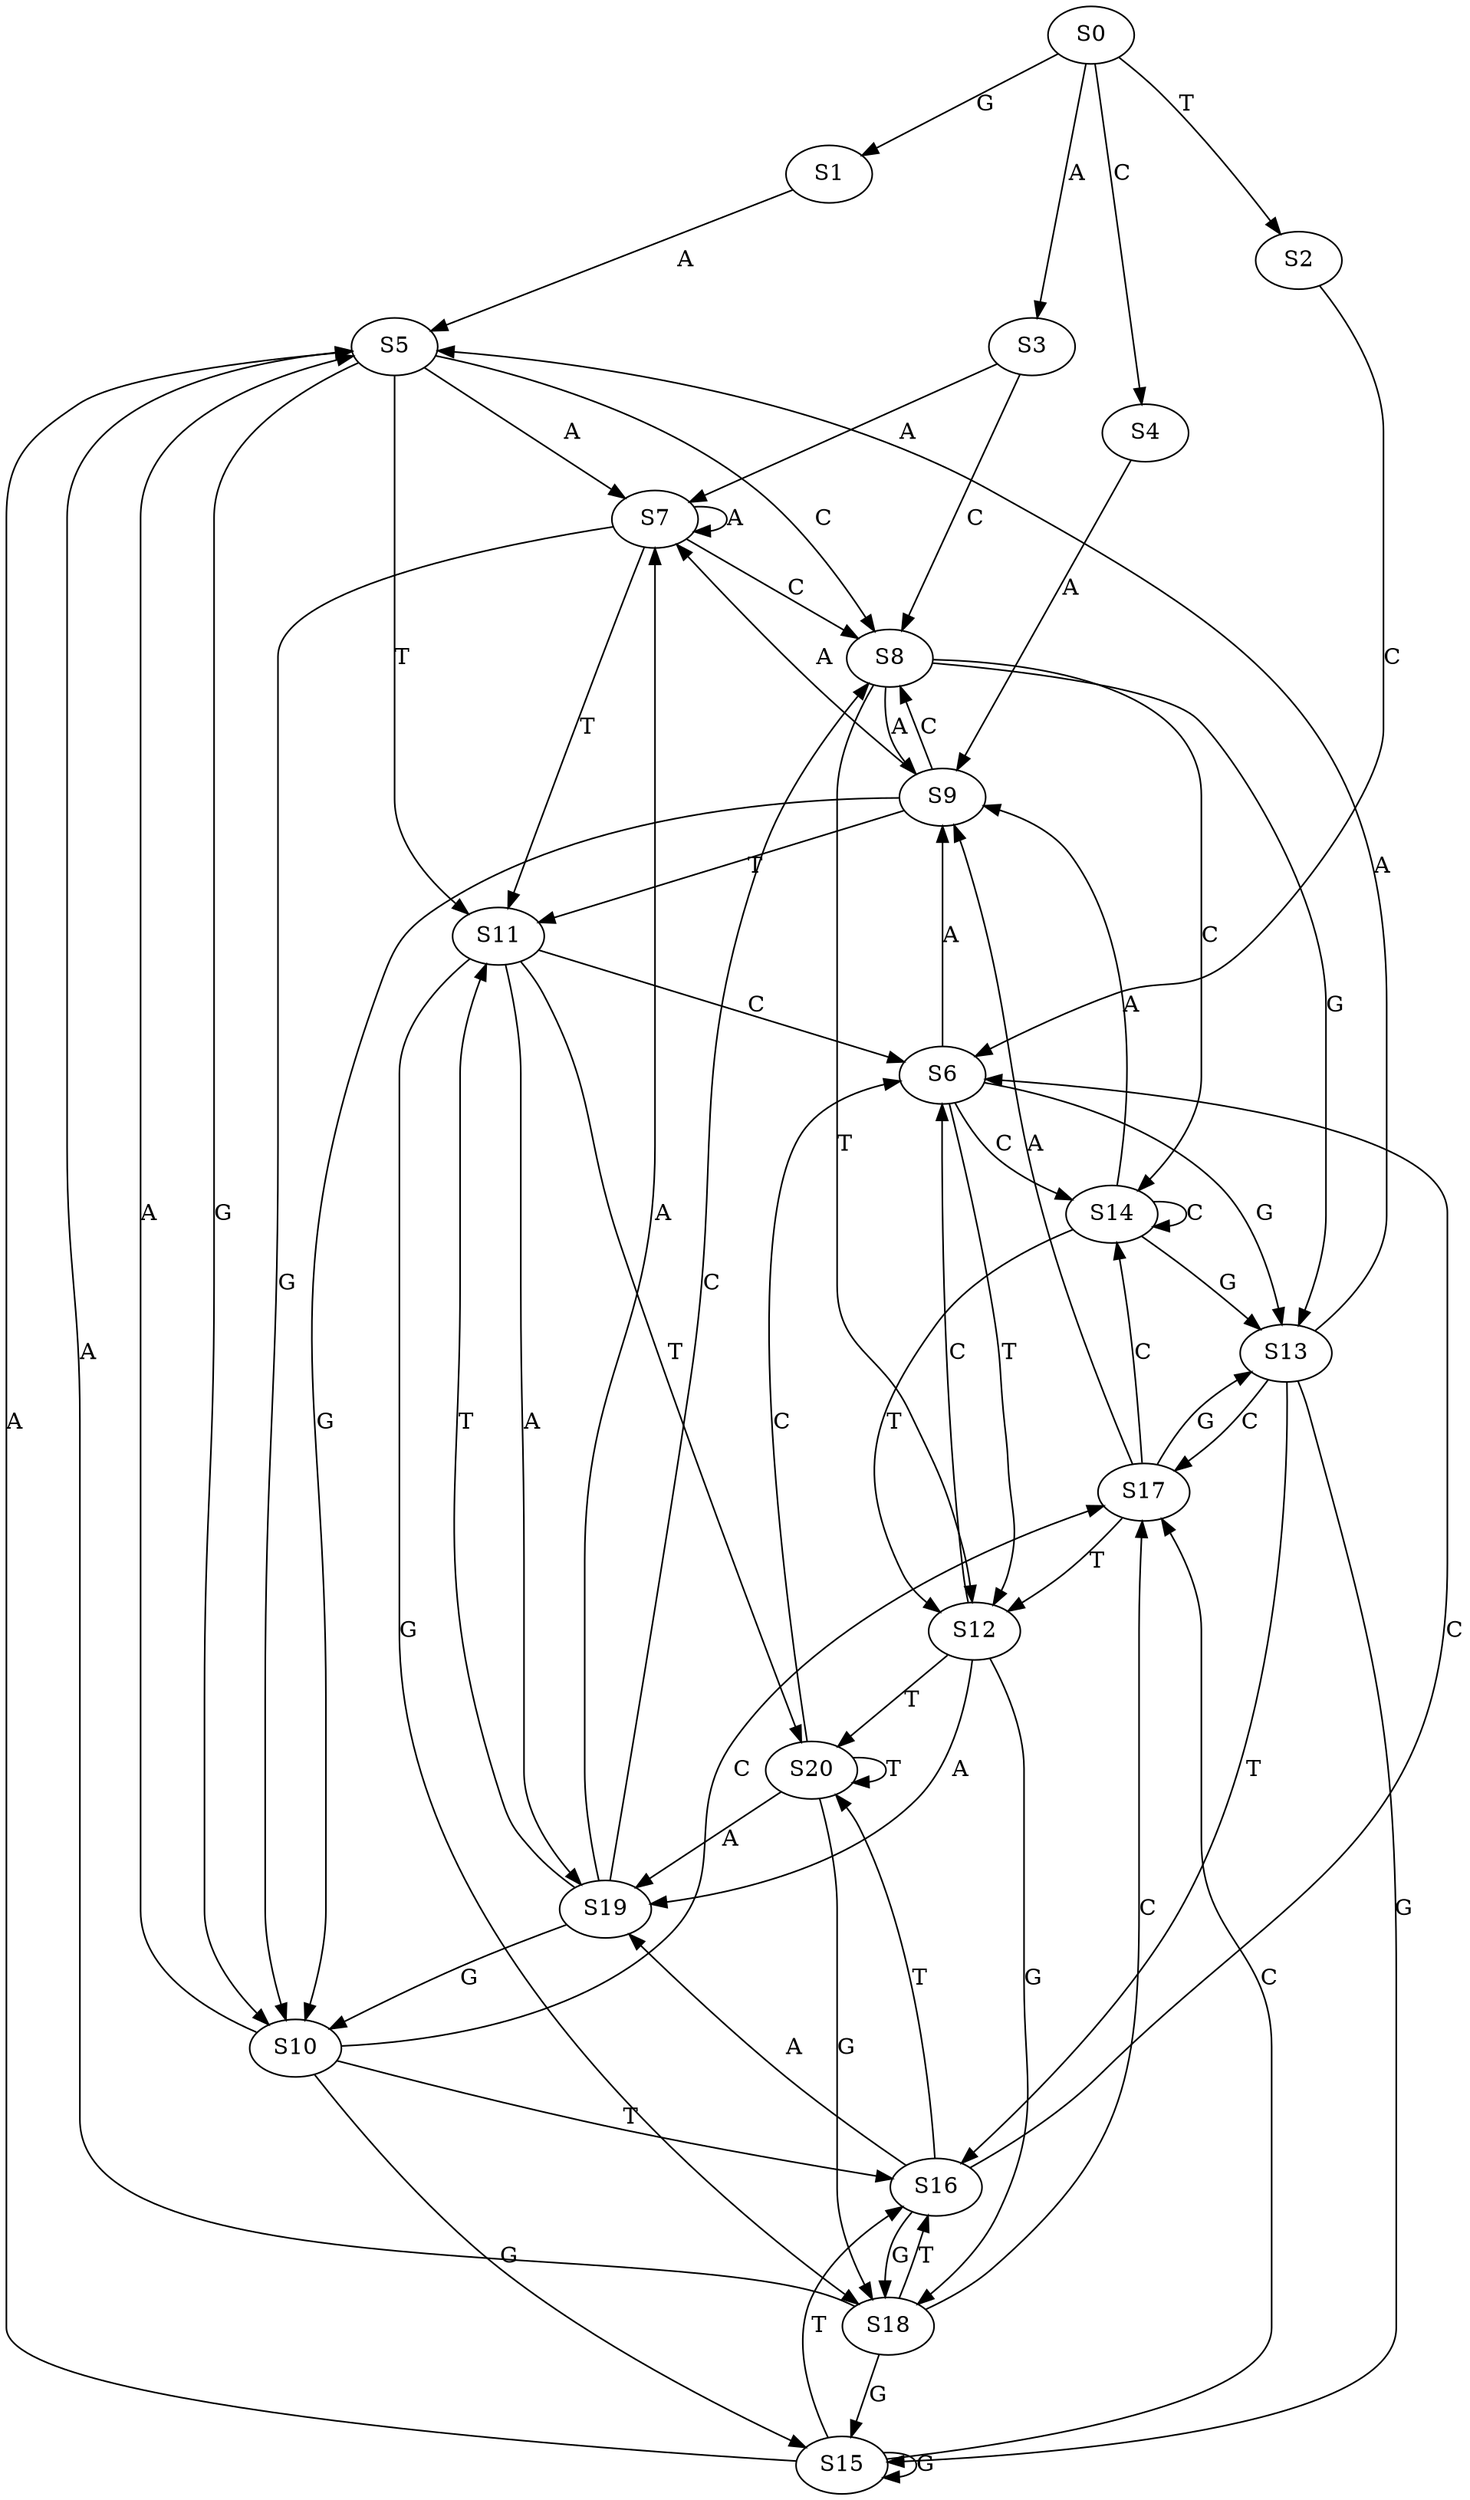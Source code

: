 strict digraph  {
	S0 -> S1 [ label = G ];
	S0 -> S2 [ label = T ];
	S0 -> S3 [ label = A ];
	S0 -> S4 [ label = C ];
	S1 -> S5 [ label = A ];
	S2 -> S6 [ label = C ];
	S3 -> S7 [ label = A ];
	S3 -> S8 [ label = C ];
	S4 -> S9 [ label = A ];
	S5 -> S8 [ label = C ];
	S5 -> S10 [ label = G ];
	S5 -> S7 [ label = A ];
	S5 -> S11 [ label = T ];
	S6 -> S12 [ label = T ];
	S6 -> S9 [ label = A ];
	S6 -> S13 [ label = G ];
	S6 -> S14 [ label = C ];
	S7 -> S8 [ label = C ];
	S7 -> S10 [ label = G ];
	S7 -> S7 [ label = A ];
	S7 -> S11 [ label = T ];
	S8 -> S14 [ label = C ];
	S8 -> S9 [ label = A ];
	S8 -> S12 [ label = T ];
	S8 -> S13 [ label = G ];
	S9 -> S7 [ label = A ];
	S9 -> S8 [ label = C ];
	S9 -> S11 [ label = T ];
	S9 -> S10 [ label = G ];
	S10 -> S15 [ label = G ];
	S10 -> S5 [ label = A ];
	S10 -> S16 [ label = T ];
	S10 -> S17 [ label = C ];
	S11 -> S18 [ label = G ];
	S11 -> S19 [ label = A ];
	S11 -> S6 [ label = C ];
	S11 -> S20 [ label = T ];
	S12 -> S18 [ label = G ];
	S12 -> S20 [ label = T ];
	S12 -> S6 [ label = C ];
	S12 -> S19 [ label = A ];
	S13 -> S17 [ label = C ];
	S13 -> S16 [ label = T ];
	S13 -> S5 [ label = A ];
	S13 -> S15 [ label = G ];
	S14 -> S12 [ label = T ];
	S14 -> S14 [ label = C ];
	S14 -> S9 [ label = A ];
	S14 -> S13 [ label = G ];
	S15 -> S17 [ label = C ];
	S15 -> S5 [ label = A ];
	S15 -> S16 [ label = T ];
	S15 -> S15 [ label = G ];
	S16 -> S19 [ label = A ];
	S16 -> S6 [ label = C ];
	S16 -> S20 [ label = T ];
	S16 -> S18 [ label = G ];
	S17 -> S12 [ label = T ];
	S17 -> S13 [ label = G ];
	S17 -> S14 [ label = C ];
	S17 -> S9 [ label = A ];
	S18 -> S16 [ label = T ];
	S18 -> S15 [ label = G ];
	S18 -> S5 [ label = A ];
	S18 -> S17 [ label = C ];
	S19 -> S10 [ label = G ];
	S19 -> S7 [ label = A ];
	S19 -> S11 [ label = T ];
	S19 -> S8 [ label = C ];
	S20 -> S6 [ label = C ];
	S20 -> S20 [ label = T ];
	S20 -> S18 [ label = G ];
	S20 -> S19 [ label = A ];
}
